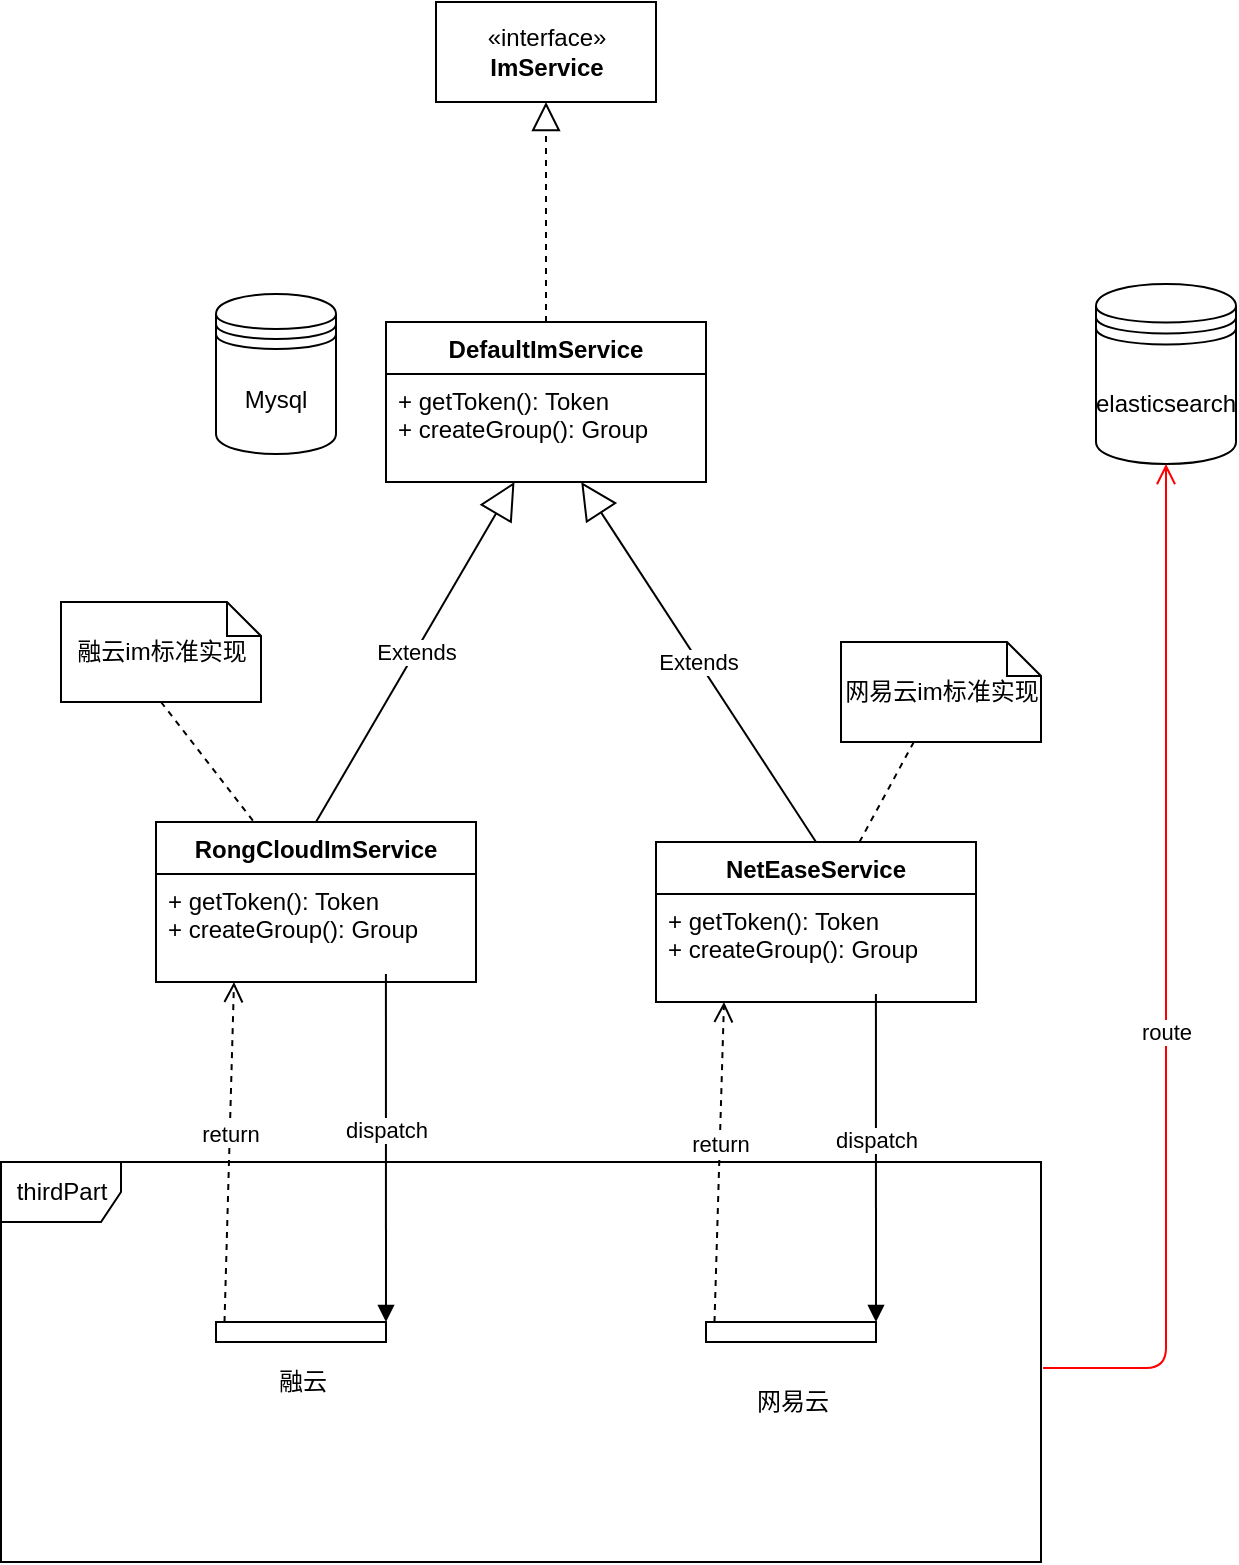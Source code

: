 <mxfile version="14.2.2" type="github">
  <diagram id="LDfjYdSG6biehno1-zA7" name="hippius-im">
    <mxGraphModel dx="1426" dy="946" grid="1" gridSize="10" guides="1" tooltips="1" connect="1" arrows="1" fold="1" page="1" pageScale="1" pageWidth="827" pageHeight="1169" math="0" shadow="0">
      <root>
        <mxCell id="0" />
        <mxCell id="1" parent="0" />
        <mxCell id="a517s_WQ5HAtGipv2Dgu-1" value="«interface»&lt;br&gt;&lt;b&gt;ImService&lt;/b&gt;" style="html=1;" vertex="1" parent="1">
          <mxGeometry x="310" y="120" width="110" height="50" as="geometry" />
        </mxCell>
        <mxCell id="a517s_WQ5HAtGipv2Dgu-3" value="DefaultImService" style="swimlane;fontStyle=1;align=center;verticalAlign=top;childLayout=stackLayout;horizontal=1;startSize=26;horizontalStack=0;resizeParent=1;resizeParentMax=0;resizeLast=0;collapsible=1;marginBottom=0;" vertex="1" parent="1">
          <mxGeometry x="285" y="280" width="160" height="80" as="geometry" />
        </mxCell>
        <mxCell id="a517s_WQ5HAtGipv2Dgu-6" value="+ getToken(): Token&#xa;+ createGroup(): Group&#xa;" style="text;strokeColor=none;fillColor=none;align=left;verticalAlign=top;spacingLeft=4;spacingRight=4;overflow=hidden;rotatable=0;points=[[0,0.5],[1,0.5]];portConstraint=eastwest;" vertex="1" parent="a517s_WQ5HAtGipv2Dgu-3">
          <mxGeometry y="26" width="160" height="54" as="geometry" />
        </mxCell>
        <mxCell id="a517s_WQ5HAtGipv2Dgu-7" value="" style="endArrow=block;dashed=1;endFill=0;endSize=12;html=1;entryX=0.5;entryY=1;entryDx=0;entryDy=0;exitX=0.5;exitY=0;exitDx=0;exitDy=0;" edge="1" parent="1" source="a517s_WQ5HAtGipv2Dgu-3" target="a517s_WQ5HAtGipv2Dgu-1">
          <mxGeometry width="160" relative="1" as="geometry">
            <mxPoint x="330" y="480" as="sourcePoint" />
            <mxPoint x="490" y="480" as="targetPoint" />
          </mxGeometry>
        </mxCell>
        <mxCell id="a517s_WQ5HAtGipv2Dgu-20" value="Extends" style="endArrow=block;endSize=16;endFill=0;html=1;exitX=0.5;exitY=0;exitDx=0;exitDy=0;" edge="1" parent="1" source="a517s_WQ5HAtGipv2Dgu-65" target="a517s_WQ5HAtGipv2Dgu-6">
          <mxGeometry width="160" relative="1" as="geometry">
            <mxPoint x="240" y="520" as="sourcePoint" />
            <mxPoint x="359" y="360" as="targetPoint" />
          </mxGeometry>
        </mxCell>
        <mxCell id="a517s_WQ5HAtGipv2Dgu-21" value="Extends" style="endArrow=block;endSize=16;endFill=0;html=1;exitX=0.5;exitY=0;exitDx=0;exitDy=0;" edge="1" parent="1" source="a517s_WQ5HAtGipv2Dgu-67" target="a517s_WQ5HAtGipv2Dgu-6">
          <mxGeometry width="160" relative="1" as="geometry">
            <mxPoint x="490" y="530" as="sourcePoint" />
            <mxPoint x="640" y="710" as="targetPoint" />
          </mxGeometry>
        </mxCell>
        <mxCell id="a517s_WQ5HAtGipv2Dgu-25" value="融云im标准实现" style="shape=note;whiteSpace=wrap;size=17" vertex="1" parent="1">
          <mxGeometry x="122.5" y="420" width="100" height="50" as="geometry" />
        </mxCell>
        <mxCell id="a517s_WQ5HAtGipv2Dgu-33" value="网易云im标准实现" style="shape=note;whiteSpace=wrap;size=17" vertex="1" parent="1">
          <mxGeometry x="512.5" y="440" width="100" height="50" as="geometry" />
        </mxCell>
        <mxCell id="a517s_WQ5HAtGipv2Dgu-37" value="" style="endArrow=none;endFill=0;rounded=0;dashed=1;exitX=0.5;exitY=1;exitDx=0;exitDy=0;exitPerimeter=0;" edge="1" parent="1" source="a517s_WQ5HAtGipv2Dgu-25" target="a517s_WQ5HAtGipv2Dgu-65">
          <mxGeometry relative="1" as="geometry">
            <mxPoint x="100" y="580" as="sourcePoint" />
            <mxPoint x="160" y="559" as="targetPoint" />
          </mxGeometry>
        </mxCell>
        <mxCell id="a517s_WQ5HAtGipv2Dgu-39" value="" style="endArrow=none;endFill=0;rounded=0;dashed=1;" edge="1" parent="1" source="a517s_WQ5HAtGipv2Dgu-33" target="a517s_WQ5HAtGipv2Dgu-67">
          <mxGeometry relative="1" as="geometry">
            <mxPoint x="170" y="690" as="sourcePoint" />
            <mxPoint x="570" y="569" as="targetPoint" />
          </mxGeometry>
        </mxCell>
        <mxCell id="a517s_WQ5HAtGipv2Dgu-40" value="Mysql" style="shape=datastore;whiteSpace=wrap;html=1;" vertex="1" parent="1">
          <mxGeometry x="200" y="266" width="60" height="80" as="geometry" />
        </mxCell>
        <mxCell id="a517s_WQ5HAtGipv2Dgu-48" value="" style="html=1;points=[];perimeter=orthogonalPerimeter;direction=south;" vertex="1" parent="1">
          <mxGeometry x="200" y="780" width="85" height="10" as="geometry" />
        </mxCell>
        <mxCell id="a517s_WQ5HAtGipv2Dgu-49" value="dispatch" style="html=1;verticalAlign=bottom;endArrow=block;entryX=0;entryY=0;strokeColor=#000000;exitX=0.781;exitY=1;exitDx=0;exitDy=0;exitPerimeter=0;" edge="1" target="a517s_WQ5HAtGipv2Dgu-48" parent="1">
          <mxGeometry relative="1" as="geometry">
            <mxPoint x="284.96" y="606" as="sourcePoint" />
          </mxGeometry>
        </mxCell>
        <mxCell id="a517s_WQ5HAtGipv2Dgu-50" value="return" style="html=1;verticalAlign=bottom;endArrow=open;dashed=1;endSize=8;exitX=0;exitY=0.95;strokeColor=#000000;" edge="1" source="a517s_WQ5HAtGipv2Dgu-48" parent="1">
          <mxGeometry relative="1" as="geometry">
            <mxPoint x="209" y="610" as="targetPoint" />
          </mxGeometry>
        </mxCell>
        <mxCell id="a517s_WQ5HAtGipv2Dgu-54" value="融云" style="text;html=1;align=center;verticalAlign=middle;resizable=0;points=[];autosize=1;" vertex="1" parent="1">
          <mxGeometry x="222.5" y="800" width="40" height="20" as="geometry" />
        </mxCell>
        <mxCell id="a517s_WQ5HAtGipv2Dgu-55" value="" style="html=1;points=[];perimeter=orthogonalPerimeter;direction=south;" vertex="1" parent="1">
          <mxGeometry x="445" y="780" width="85" height="10" as="geometry" />
        </mxCell>
        <mxCell id="a517s_WQ5HAtGipv2Dgu-56" value="dispatch" style="html=1;verticalAlign=bottom;endArrow=block;entryX=0;entryY=0;strokeColor=#000000;exitX=0.781;exitY=1;exitDx=0;exitDy=0;exitPerimeter=0;" edge="1" parent="1" target="a517s_WQ5HAtGipv2Dgu-55">
          <mxGeometry relative="1" as="geometry">
            <mxPoint x="529.96" y="616" as="sourcePoint" />
          </mxGeometry>
        </mxCell>
        <mxCell id="a517s_WQ5HAtGipv2Dgu-57" value="return" style="html=1;verticalAlign=bottom;endArrow=open;dashed=1;endSize=8;exitX=0;exitY=0.95;strokeColor=#000000;" edge="1" parent="1" source="a517s_WQ5HAtGipv2Dgu-55">
          <mxGeometry relative="1" as="geometry">
            <mxPoint x="454" y="620" as="targetPoint" />
          </mxGeometry>
        </mxCell>
        <mxCell id="a517s_WQ5HAtGipv2Dgu-58" value="网易云" style="text;html=1;align=center;verticalAlign=middle;resizable=0;points=[];autosize=1;" vertex="1" parent="1">
          <mxGeometry x="462.5" y="810" width="50" height="20" as="geometry" />
        </mxCell>
        <mxCell id="a517s_WQ5HAtGipv2Dgu-59" value="thirdPart" style="shape=umlFrame;whiteSpace=wrap;html=1;" vertex="1" parent="1">
          <mxGeometry x="92.5" y="700" width="520" height="200" as="geometry" />
        </mxCell>
        <mxCell id="a517s_WQ5HAtGipv2Dgu-60" value="elasticsearch" style="shape=datastore;whiteSpace=wrap;html=1;" vertex="1" parent="1">
          <mxGeometry x="640" y="261" width="70" height="90" as="geometry" />
        </mxCell>
        <mxCell id="a517s_WQ5HAtGipv2Dgu-62" value="" style="edgeStyle=orthogonalEdgeStyle;html=1;verticalAlign=bottom;endArrow=open;endSize=8;strokeColor=#ff0000;entryX=0.5;entryY=1;entryDx=0;entryDy=0;exitX=1.002;exitY=0.515;exitDx=0;exitDy=0;exitPerimeter=0;" edge="1" source="a517s_WQ5HAtGipv2Dgu-59" parent="1" target="a517s_WQ5HAtGipv2Dgu-60">
          <mxGeometry relative="1" as="geometry">
            <mxPoint x="700" y="430" as="targetPoint" />
            <mxPoint x="735" y="810" as="sourcePoint" />
          </mxGeometry>
        </mxCell>
        <mxCell id="a517s_WQ5HAtGipv2Dgu-63" value="route" style="edgeLabel;html=1;align=center;verticalAlign=middle;resizable=0;points=[];" vertex="1" connectable="0" parent="a517s_WQ5HAtGipv2Dgu-62">
          <mxGeometry x="-0.105" relative="1" as="geometry">
            <mxPoint as="offset" />
          </mxGeometry>
        </mxCell>
        <mxCell id="a517s_WQ5HAtGipv2Dgu-65" value="RongCloudImService" style="swimlane;fontStyle=1;align=center;verticalAlign=top;childLayout=stackLayout;horizontal=1;startSize=26;horizontalStack=0;resizeParent=1;resizeParentMax=0;resizeLast=0;collapsible=1;marginBottom=0;" vertex="1" parent="1">
          <mxGeometry x="170" y="530" width="160" height="80" as="geometry" />
        </mxCell>
        <mxCell id="a517s_WQ5HAtGipv2Dgu-66" value="+ getToken(): Token&#xa;+ createGroup(): Group&#xa;" style="text;strokeColor=none;fillColor=none;align=left;verticalAlign=top;spacingLeft=4;spacingRight=4;overflow=hidden;rotatable=0;points=[[0,0.5],[1,0.5]];portConstraint=eastwest;" vertex="1" parent="a517s_WQ5HAtGipv2Dgu-65">
          <mxGeometry y="26" width="160" height="54" as="geometry" />
        </mxCell>
        <mxCell id="a517s_WQ5HAtGipv2Dgu-67" value="NetEaseService" style="swimlane;fontStyle=1;align=center;verticalAlign=top;childLayout=stackLayout;horizontal=1;startSize=26;horizontalStack=0;resizeParent=1;resizeParentMax=0;resizeLast=0;collapsible=1;marginBottom=0;" vertex="1" parent="1">
          <mxGeometry x="420" y="540" width="160" height="80" as="geometry" />
        </mxCell>
        <mxCell id="a517s_WQ5HAtGipv2Dgu-68" value="+ getToken(): Token&#xa;+ createGroup(): Group&#xa;" style="text;strokeColor=none;fillColor=none;align=left;verticalAlign=top;spacingLeft=4;spacingRight=4;overflow=hidden;rotatable=0;points=[[0,0.5],[1,0.5]];portConstraint=eastwest;" vertex="1" parent="a517s_WQ5HAtGipv2Dgu-67">
          <mxGeometry y="26" width="160" height="54" as="geometry" />
        </mxCell>
      </root>
    </mxGraphModel>
  </diagram>
</mxfile>
